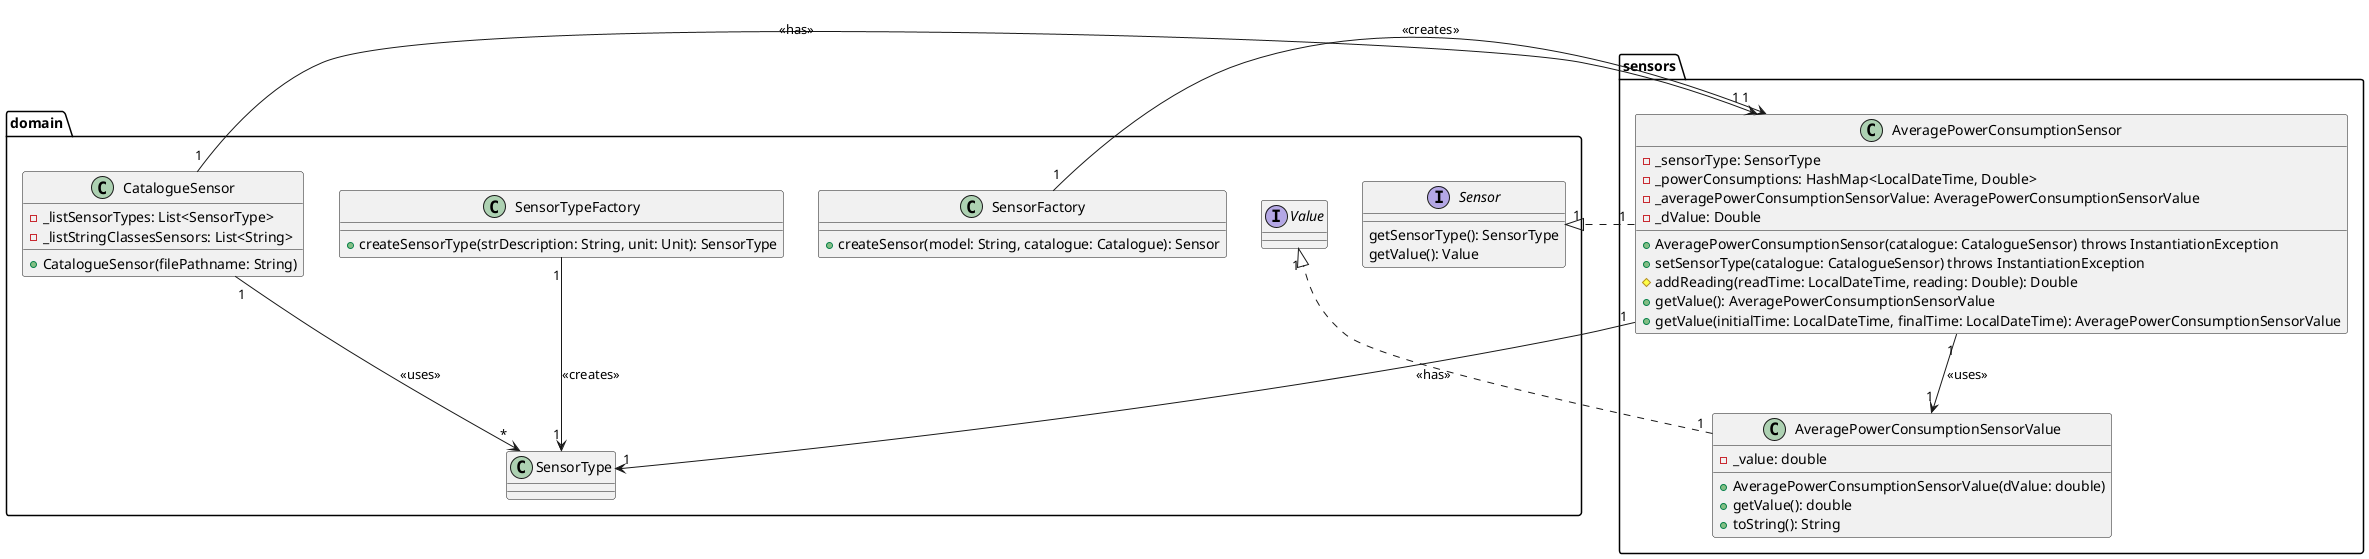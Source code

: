 @startuml

package domain{

   class SensorFactory {
     'Methods'
        +createSensor(model: String, catalogue: Catalogue): Sensor
        }

        class SensorTypeFactory {
        'Methods'
        +createSensorType(strDescription: String, unit: Unit): SensorType
        }

    class CatalogueSensor{
    'Attributes'
    - _listSensorTypes: List<SensorType>
    - _listStringClassesSensors: List<String>

    'Methods'
    +CatalogueSensor(filePathname: String)
    }

    class SensorType {

    }

     interface Sensor{
        'Methods'
        getSensorType(): SensorType
        getValue(): Value
        }

        interface Value{
        }
}

package sensors{

 class AveragePowerConsumptionSensorValue{
 'Attributes'
 - _value: double

 'Methods'
 +AveragePowerConsumptionSensorValue(dValue: double)
 +getValue(): double
 +toString(): String
 }
class AveragePowerConsumptionSensor {
- _sensorType: SensorType
- _powerConsumptions: HashMap<LocalDateTime, Double>
- _averagePowerConsumptionSensorValue: AveragePowerConsumptionSensorValue
- _dValue: Double
+ AveragePowerConsumptionSensor(catalogue: CatalogueSensor) throws InstantiationException
+ setSensorType(catalogue: CatalogueSensor) throws InstantiationException
# addReading(readTime: LocalDateTime, reading: Double): Double
+ getValue(): AveragePowerConsumptionSensorValue
+ getValue(initialTime: LocalDateTime, finalTime: LocalDateTime): AveragePowerConsumptionSensorValue
    }
}


SensorFactory "1" --> "1" AveragePowerConsumptionSensor : <<creates>>
AveragePowerConsumptionSensor "1" --> "1" SensorType : <<has>>
AveragePowerConsumptionSensor "1" --> "1" AveragePowerConsumptionSensorValue : <<uses>>
AveragePowerConsumptionSensor "1" ..|> "1" Sensor

CatalogueSensor "1" --> "1" AveragePowerConsumptionSensor : <<has>>
CatalogueSensor "1" --> "*" SensorType : <<uses>>
AveragePowerConsumptionSensorValue "1" ..|> "1" Value
SensorTypeFactory "1" --> "1" SensorType : <<creates>>


@enduml